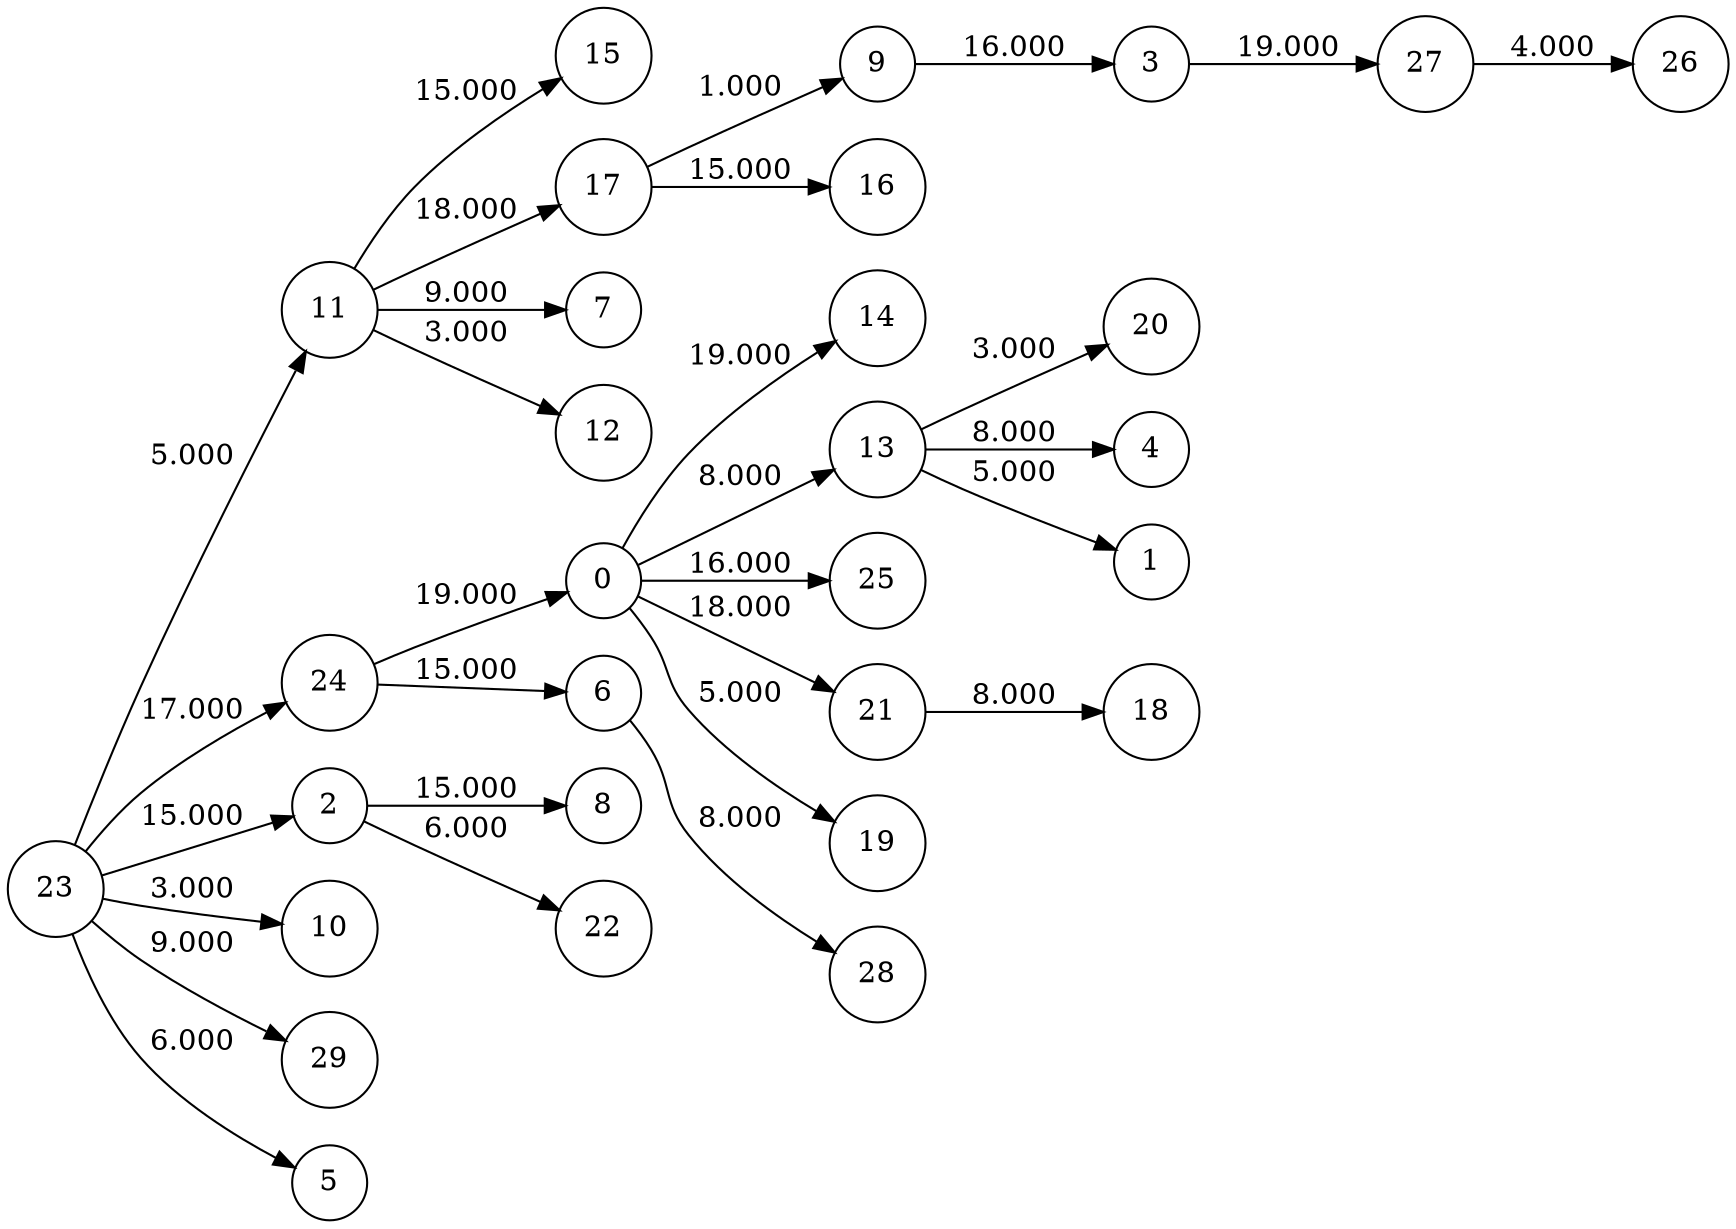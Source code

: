 digraph {
rankdir = LR;
node [shape = circle];
"11" -> "15" [label="15.000"]
"0" -> "14" [label="19.000"]
"24" -> "6" [label="15.000"]
"13" -> "20" [label="3.000"]
"23" -> "2" [label="15.000"]
"23" -> "24" [label="17.000"]
"9" -> "3" [label="16.000"]
"2" -> "8" [label="15.000"]
"17" -> "16" [label="15.000"]
"17" -> "9" [label="1.000"]
"2" -> "22" [label="6.000"]
"0" -> "25" [label="16.000"]
"0" -> "21" [label="18.000"]
"23" -> "10" [label="3.000"]
"0" -> "19" [label="5.000"]
"23" -> "11" [label="5.000"]
"11" -> "7" [label="9.000"]
"11" -> "17" [label="18.000"]
"6" -> "28" [label="8.000"]
"24" -> "0" [label="19.000"]
"13" -> "4" [label="8.000"]
"0" -> "13" [label="8.000"]
"23" -> "29" [label="9.000"]
"21" -> "18" [label="8.000"]
"27" -> "26" [label="4.000"]
"23" -> "5" [label="6.000"]
"11" -> "12" [label="3.000"]
"3" -> "27" [label="19.000"]
"13" -> "1" [label="5.000"]
}



